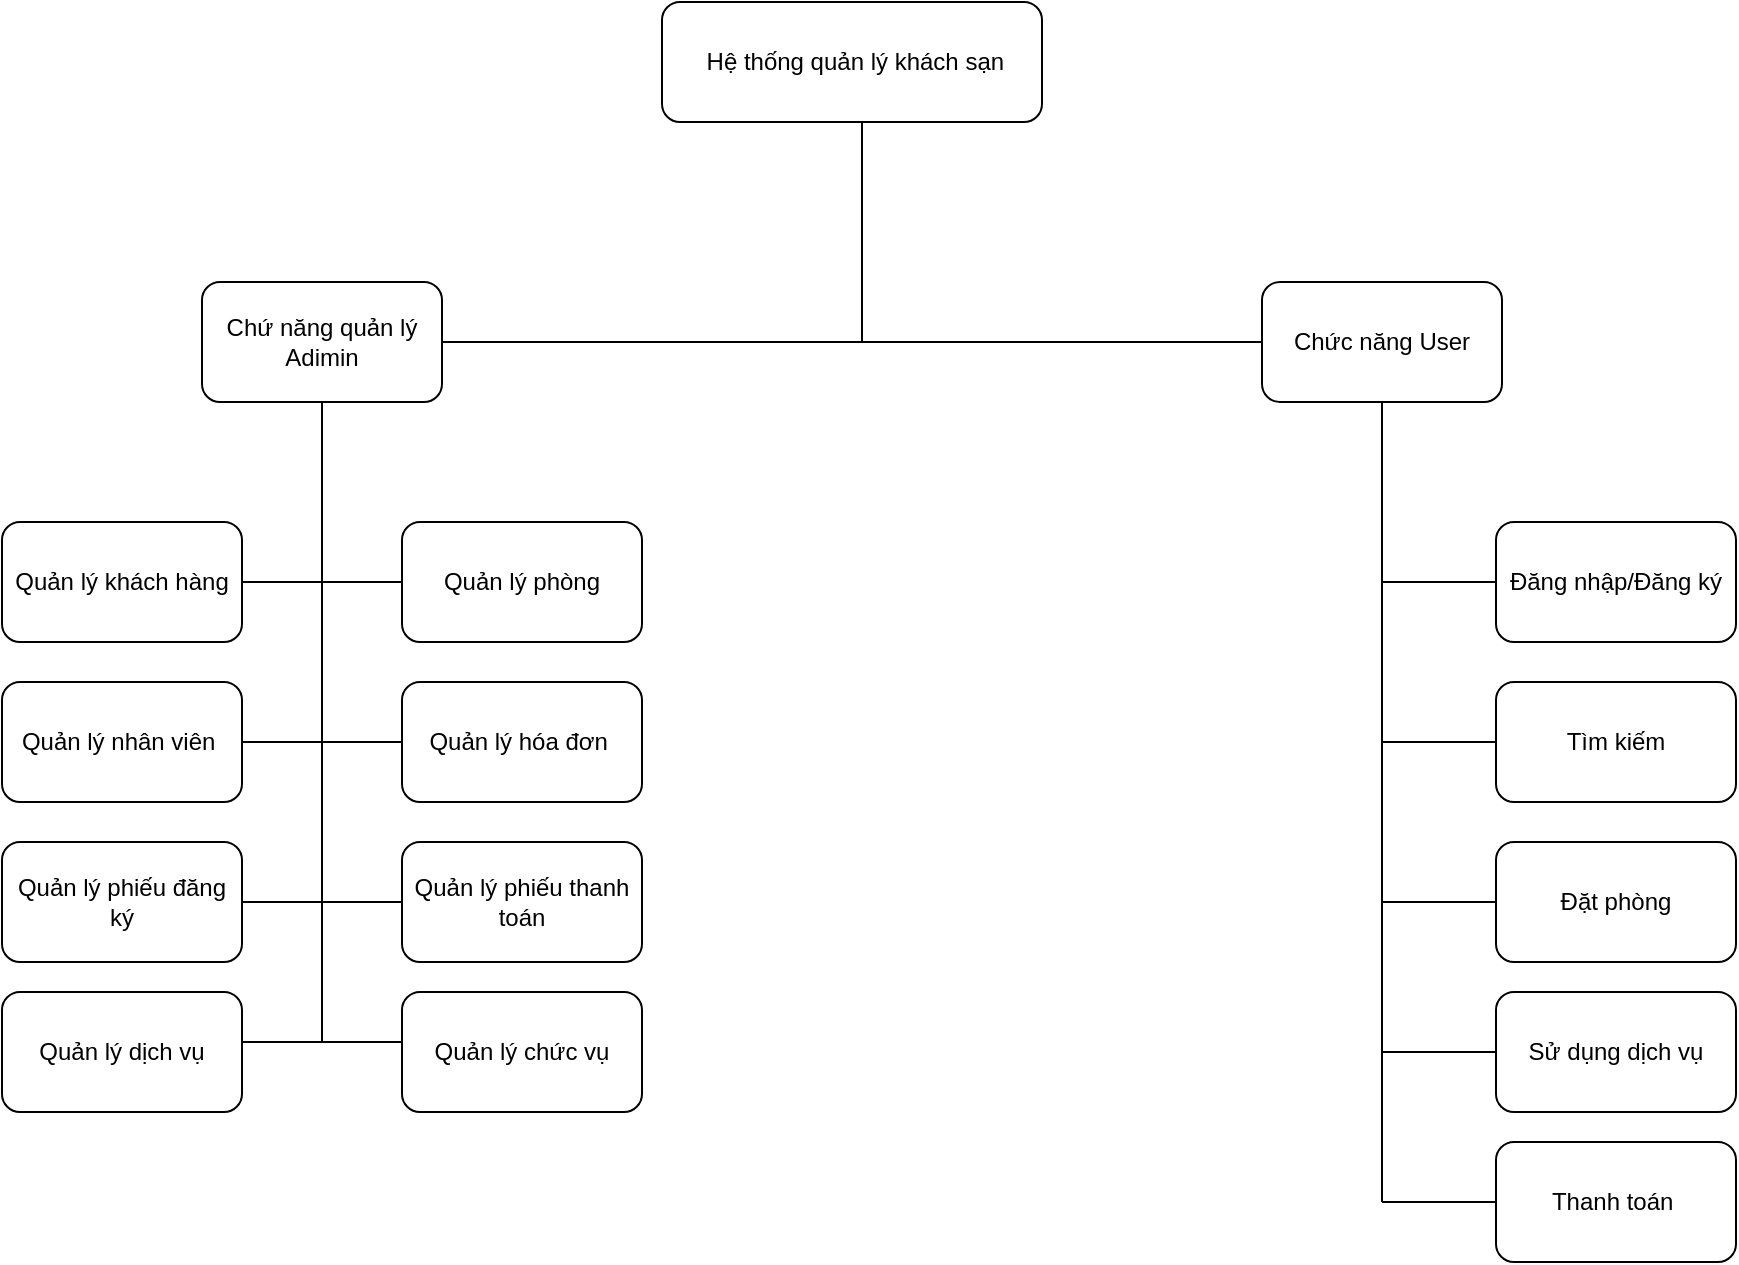 <mxfile version="24.7.17">
  <diagram name="Trang-1" id="FI7yaZut1Lg7cb99qHbH">
    <mxGraphModel dx="1811" dy="657" grid="1" gridSize="10" guides="1" tooltips="1" connect="1" arrows="1" fold="1" page="1" pageScale="1" pageWidth="827" pageHeight="1169" math="0" shadow="0">
      <root>
        <mxCell id="0" />
        <mxCell id="1" parent="0" />
        <mxCell id="ryI__W2nzg84sHE1ylYS-4" value="Quản lý khách hàng" style="rounded=1;whiteSpace=wrap;html=1;" vertex="1" parent="1">
          <mxGeometry x="-40" y="320" width="120" height="60" as="geometry" />
        </mxCell>
        <mxCell id="ryI__W2nzg84sHE1ylYS-5" value="&amp;nbsp;Hệ thống quản lý khách sạn" style="rounded=1;whiteSpace=wrap;html=1;" vertex="1" parent="1">
          <mxGeometry x="290" y="60" width="190" height="60" as="geometry" />
        </mxCell>
        <mxCell id="ryI__W2nzg84sHE1ylYS-6" value="Chứ năng quản lý Adimin" style="rounded=1;whiteSpace=wrap;html=1;" vertex="1" parent="1">
          <mxGeometry x="60" y="200" width="120" height="60" as="geometry" />
        </mxCell>
        <mxCell id="ryI__W2nzg84sHE1ylYS-7" value="Chức năng User" style="rounded=1;whiteSpace=wrap;html=1;" vertex="1" parent="1">
          <mxGeometry x="590" y="200" width="120" height="60" as="geometry" />
        </mxCell>
        <mxCell id="ryI__W2nzg84sHE1ylYS-9" value="Quản lý dịch vụ" style="rounded=1;whiteSpace=wrap;html=1;" vertex="1" parent="1">
          <mxGeometry x="-40" y="555" width="120" height="60" as="geometry" />
        </mxCell>
        <mxCell id="ryI__W2nzg84sHE1ylYS-10" value="Quản lý nhân viên&amp;nbsp;" style="rounded=1;whiteSpace=wrap;html=1;" vertex="1" parent="1">
          <mxGeometry x="-40" y="400" width="120" height="60" as="geometry" />
        </mxCell>
        <mxCell id="ryI__W2nzg84sHE1ylYS-11" value="Quản lý phòng" style="rounded=1;whiteSpace=wrap;html=1;" vertex="1" parent="1">
          <mxGeometry x="160" y="320" width="120" height="60" as="geometry" />
        </mxCell>
        <mxCell id="ryI__W2nzg84sHE1ylYS-12" value="Quản lý hóa đơn&amp;nbsp;" style="rounded=1;whiteSpace=wrap;html=1;" vertex="1" parent="1">
          <mxGeometry x="160" y="400" width="120" height="60" as="geometry" />
        </mxCell>
        <mxCell id="ryI__W2nzg84sHE1ylYS-13" value="Quản lý phiếu thanh toán" style="rounded=1;whiteSpace=wrap;html=1;" vertex="1" parent="1">
          <mxGeometry x="160" y="480" width="120" height="60" as="geometry" />
        </mxCell>
        <mxCell id="ryI__W2nzg84sHE1ylYS-14" value="Quản lý phiếu đăng ký" style="rounded=1;whiteSpace=wrap;html=1;" vertex="1" parent="1">
          <mxGeometry x="-40" y="480" width="120" height="60" as="geometry" />
        </mxCell>
        <mxCell id="ryI__W2nzg84sHE1ylYS-15" value="Quản lý chức vụ" style="rounded=1;whiteSpace=wrap;html=1;" vertex="1" parent="1">
          <mxGeometry x="160" y="555" width="120" height="60" as="geometry" />
        </mxCell>
        <mxCell id="ryI__W2nzg84sHE1ylYS-16" value="Đặt phòng" style="rounded=1;whiteSpace=wrap;html=1;" vertex="1" parent="1">
          <mxGeometry x="707" y="480" width="120" height="60" as="geometry" />
        </mxCell>
        <mxCell id="ryI__W2nzg84sHE1ylYS-17" value="Sử dụng dịch vụ" style="rounded=1;whiteSpace=wrap;html=1;" vertex="1" parent="1">
          <mxGeometry x="707" y="555" width="120" height="60" as="geometry" />
        </mxCell>
        <mxCell id="ryI__W2nzg84sHE1ylYS-18" value="Thanh toán&amp;nbsp;" style="rounded=1;whiteSpace=wrap;html=1;" vertex="1" parent="1">
          <mxGeometry x="707" y="630" width="120" height="60" as="geometry" />
        </mxCell>
        <mxCell id="ryI__W2nzg84sHE1ylYS-19" value="Đăng nhập/Đăng ký" style="rounded=1;whiteSpace=wrap;html=1;" vertex="1" parent="1">
          <mxGeometry x="707" y="320" width="120" height="60" as="geometry" />
        </mxCell>
        <mxCell id="ryI__W2nzg84sHE1ylYS-20" value="Tìm kiếm" style="rounded=1;whiteSpace=wrap;html=1;" vertex="1" parent="1">
          <mxGeometry x="707" y="400" width="120" height="60" as="geometry" />
        </mxCell>
        <mxCell id="ryI__W2nzg84sHE1ylYS-21" value="" style="endArrow=none;html=1;rounded=0;" edge="1" parent="1">
          <mxGeometry width="50" height="50" relative="1" as="geometry">
            <mxPoint x="390" y="230" as="sourcePoint" />
            <mxPoint x="390" y="120" as="targetPoint" />
          </mxGeometry>
        </mxCell>
        <mxCell id="ryI__W2nzg84sHE1ylYS-22" value="" style="endArrow=none;html=1;rounded=0;entryX=0;entryY=0.5;entryDx=0;entryDy=0;exitX=1;exitY=0.5;exitDx=0;exitDy=0;" edge="1" parent="1" source="ryI__W2nzg84sHE1ylYS-6" target="ryI__W2nzg84sHE1ylYS-7">
          <mxGeometry width="50" height="50" relative="1" as="geometry">
            <mxPoint x="330" y="460" as="sourcePoint" />
            <mxPoint x="380" y="410" as="targetPoint" />
          </mxGeometry>
        </mxCell>
        <mxCell id="ryI__W2nzg84sHE1ylYS-23" value="" style="endArrow=none;html=1;rounded=0;entryX=0.5;entryY=1;entryDx=0;entryDy=0;" edge="1" parent="1" target="ryI__W2nzg84sHE1ylYS-6">
          <mxGeometry width="50" height="50" relative="1" as="geometry">
            <mxPoint x="120" y="580" as="sourcePoint" />
            <mxPoint x="380" y="340" as="targetPoint" />
          </mxGeometry>
        </mxCell>
        <mxCell id="ryI__W2nzg84sHE1ylYS-24" value="" style="endArrow=none;html=1;rounded=0;exitX=1;exitY=0.5;exitDx=0;exitDy=0;entryX=0;entryY=0.5;entryDx=0;entryDy=0;" edge="1" parent="1" source="ryI__W2nzg84sHE1ylYS-10" target="ryI__W2nzg84sHE1ylYS-12">
          <mxGeometry width="50" height="50" relative="1" as="geometry">
            <mxPoint x="330" y="390" as="sourcePoint" />
            <mxPoint x="380" y="340" as="targetPoint" />
          </mxGeometry>
        </mxCell>
        <mxCell id="ryI__W2nzg84sHE1ylYS-25" value="" style="endArrow=none;html=1;rounded=0;entryX=0;entryY=0.5;entryDx=0;entryDy=0;exitX=1;exitY=0.5;exitDx=0;exitDy=0;" edge="1" parent="1">
          <mxGeometry width="50" height="50" relative="1" as="geometry">
            <mxPoint x="80" y="580" as="sourcePoint" />
            <mxPoint x="160" y="580" as="targetPoint" />
          </mxGeometry>
        </mxCell>
        <mxCell id="ryI__W2nzg84sHE1ylYS-26" value="" style="endArrow=none;html=1;rounded=0;exitX=1;exitY=0.5;exitDx=0;exitDy=0;entryX=0;entryY=0.5;entryDx=0;entryDy=0;" edge="1" parent="1" source="ryI__W2nzg84sHE1ylYS-14" target="ryI__W2nzg84sHE1ylYS-13">
          <mxGeometry width="50" height="50" relative="1" as="geometry">
            <mxPoint x="330" y="390" as="sourcePoint" />
            <mxPoint x="380" y="340" as="targetPoint" />
          </mxGeometry>
        </mxCell>
        <mxCell id="ryI__W2nzg84sHE1ylYS-27" value="" style="endArrow=none;html=1;rounded=0;exitX=1;exitY=0.5;exitDx=0;exitDy=0;entryX=0;entryY=0.5;entryDx=0;entryDy=0;" edge="1" parent="1" source="ryI__W2nzg84sHE1ylYS-4" target="ryI__W2nzg84sHE1ylYS-11">
          <mxGeometry width="50" height="50" relative="1" as="geometry">
            <mxPoint x="330" y="390" as="sourcePoint" />
            <mxPoint x="380" y="340" as="targetPoint" />
          </mxGeometry>
        </mxCell>
        <mxCell id="ryI__W2nzg84sHE1ylYS-28" value="" style="endArrow=none;html=1;rounded=0;entryX=0.5;entryY=1;entryDx=0;entryDy=0;" edge="1" parent="1" target="ryI__W2nzg84sHE1ylYS-7">
          <mxGeometry width="50" height="50" relative="1" as="geometry">
            <mxPoint x="650" y="660" as="sourcePoint" />
            <mxPoint x="380" y="350" as="targetPoint" />
          </mxGeometry>
        </mxCell>
        <mxCell id="ryI__W2nzg84sHE1ylYS-29" value="" style="endArrow=none;html=1;rounded=0;entryX=0;entryY=0.5;entryDx=0;entryDy=0;" edge="1" parent="1" target="ryI__W2nzg84sHE1ylYS-19">
          <mxGeometry width="50" height="50" relative="1" as="geometry">
            <mxPoint x="650" y="350" as="sourcePoint" />
            <mxPoint x="450" y="360" as="targetPoint" />
          </mxGeometry>
        </mxCell>
        <mxCell id="ryI__W2nzg84sHE1ylYS-30" value="" style="endArrow=none;html=1;rounded=0;entryX=0;entryY=0.5;entryDx=0;entryDy=0;" edge="1" parent="1" target="ryI__W2nzg84sHE1ylYS-20">
          <mxGeometry width="50" height="50" relative="1" as="geometry">
            <mxPoint x="650" y="430" as="sourcePoint" />
            <mxPoint x="380" y="370" as="targetPoint" />
          </mxGeometry>
        </mxCell>
        <mxCell id="ryI__W2nzg84sHE1ylYS-31" value="" style="endArrow=none;html=1;rounded=0;entryX=0;entryY=0.5;entryDx=0;entryDy=0;" edge="1" parent="1" target="ryI__W2nzg84sHE1ylYS-16">
          <mxGeometry width="50" height="50" relative="1" as="geometry">
            <mxPoint x="650" y="510" as="sourcePoint" />
            <mxPoint x="540" y="480" as="targetPoint" />
          </mxGeometry>
        </mxCell>
        <mxCell id="ryI__W2nzg84sHE1ylYS-32" value="" style="endArrow=none;html=1;rounded=0;entryX=0;entryY=0.5;entryDx=0;entryDy=0;" edge="1" parent="1" target="ryI__W2nzg84sHE1ylYS-17">
          <mxGeometry width="50" height="50" relative="1" as="geometry">
            <mxPoint x="650" y="585" as="sourcePoint" />
            <mxPoint x="460" y="500" as="targetPoint" />
          </mxGeometry>
        </mxCell>
        <mxCell id="ryI__W2nzg84sHE1ylYS-33" value="" style="endArrow=none;html=1;rounded=0;entryX=0;entryY=0.5;entryDx=0;entryDy=0;" edge="1" parent="1" target="ryI__W2nzg84sHE1ylYS-18">
          <mxGeometry width="50" height="50" relative="1" as="geometry">
            <mxPoint x="650" y="660" as="sourcePoint" />
            <mxPoint x="530" y="590" as="targetPoint" />
          </mxGeometry>
        </mxCell>
      </root>
    </mxGraphModel>
  </diagram>
</mxfile>

